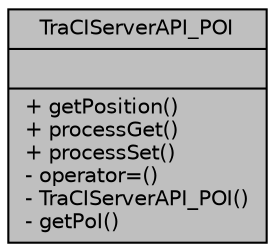 digraph "TraCIServerAPI_POI"
{
  edge [fontname="Helvetica",fontsize="10",labelfontname="Helvetica",labelfontsize="10"];
  node [fontname="Helvetica",fontsize="10",shape=record];
  Node1 [label="{TraCIServerAPI_POI\n||+ getPosition()\l+ processGet()\l+ processSet()\l- operator=()\l- TraCIServerAPI_POI()\l- getPoI()\l}",height=0.2,width=0.4,color="black", fillcolor="grey75", style="filled", fontcolor="black"];
}
